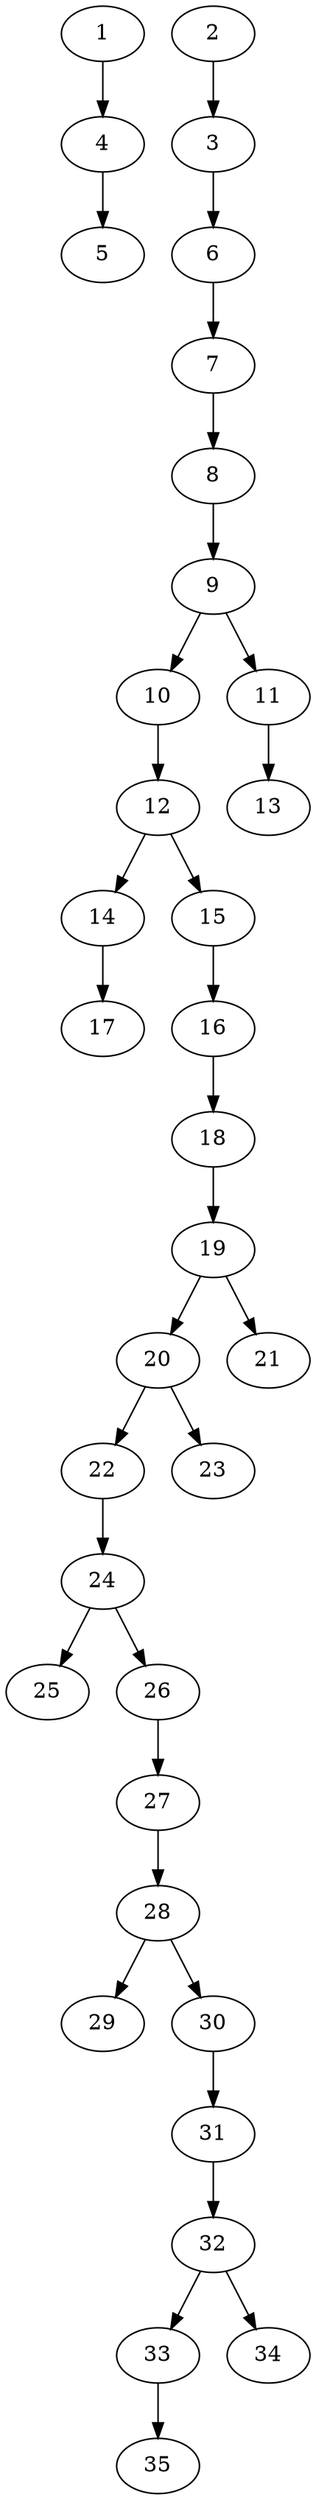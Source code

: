 // DAG automatically generated by daggen at Thu Oct  3 14:05:37 2019
// ./daggen --dot -n 35 --ccr 0.3 --fat 0.3 --regular 0.7 --density 0.5 --mindata 5242880 --maxdata 52428800 
digraph G {
  1 [size="134922240", alpha="0.10", expect_size="40476672"] 
  1 -> 4 [size ="40476672"]
  2 [size="156699307", alpha="0.19", expect_size="47009792"] 
  2 -> 3 [size ="47009792"]
  3 [size="148971520", alpha="0.18", expect_size="44691456"] 
  3 -> 6 [size ="44691456"]
  4 [size="113172480", alpha="0.03", expect_size="33951744"] 
  4 -> 5 [size ="33951744"]
  5 [size="115189760", alpha="0.15", expect_size="34556928"] 
  6 [size="61566293", alpha="0.14", expect_size="18469888"] 
  6 -> 7 [size ="18469888"]
  7 [size="64880640", alpha="0.05", expect_size="19464192"] 
  7 -> 8 [size ="19464192"]
  8 [size="146892800", alpha="0.04", expect_size="44067840"] 
  8 -> 9 [size ="44067840"]
  9 [size="37806080", alpha="0.15", expect_size="11341824"] 
  9 -> 10 [size ="11341824"]
  9 -> 11 [size ="11341824"]
  10 [size="88644267", alpha="0.14", expect_size="26593280"] 
  10 -> 12 [size ="26593280"]
  11 [size="97501867", alpha="0.17", expect_size="29250560"] 
  11 -> 13 [size ="29250560"]
  12 [size="22719147", alpha="0.01", expect_size="6815744"] 
  12 -> 14 [size ="6815744"]
  12 -> 15 [size ="6815744"]
  13 [size="169311573", alpha="0.18", expect_size="50793472"] 
  14 [size="156347733", alpha="0.06", expect_size="46904320"] 
  14 -> 17 [size ="46904320"]
  15 [size="20773547", alpha="0.19", expect_size="6232064"] 
  15 -> 16 [size ="6232064"]
  16 [size="139820373", alpha="0.06", expect_size="41946112"] 
  16 -> 18 [size ="41946112"]
  17 [size="89053867", alpha="0.18", expect_size="26716160"] 
  18 [size="129935360", alpha="0.17", expect_size="38980608"] 
  18 -> 19 [size ="38980608"]
  19 [size="159505067", alpha="0.01", expect_size="47851520"] 
  19 -> 20 [size ="47851520"]
  19 -> 21 [size ="47851520"]
  20 [size="122497707", alpha="0.13", expect_size="36749312"] 
  20 -> 22 [size ="36749312"]
  20 -> 23 [size ="36749312"]
  21 [size="77622613", alpha="0.19", expect_size="23286784"] 
  22 [size="50875733", alpha="0.04", expect_size="15262720"] 
  22 -> 24 [size ="15262720"]
  23 [size="60262400", alpha="0.05", expect_size="18078720"] 
  24 [size="43960320", alpha="0.19", expect_size="13188096"] 
  24 -> 25 [size ="13188096"]
  24 -> 26 [size ="13188096"]
  25 [size="87302827", alpha="0.05", expect_size="26190848"] 
  26 [size="79322453", alpha="0.17", expect_size="23796736"] 
  26 -> 27 [size ="23796736"]
  27 [size="126269440", alpha="0.14", expect_size="37880832"] 
  27 -> 28 [size ="37880832"]
  28 [size="112076800", alpha="0.08", expect_size="33623040"] 
  28 -> 29 [size ="33623040"]
  28 -> 30 [size ="33623040"]
  29 [size="90292907", alpha="0.05", expect_size="27087872"] 
  30 [size="94248960", alpha="0.11", expect_size="28274688"] 
  30 -> 31 [size ="28274688"]
  31 [size="35372373", alpha="0.06", expect_size="10611712"] 
  31 -> 32 [size ="10611712"]
  32 [size="31109120", alpha="0.03", expect_size="9332736"] 
  32 -> 33 [size ="9332736"]
  32 -> 34 [size ="9332736"]
  33 [size="63399253", alpha="0.19", expect_size="19019776"] 
  33 -> 35 [size ="19019776"]
  34 [size="106448213", alpha="0.12", expect_size="31934464"] 
  35 [size="98672640", alpha="0.06", expect_size="29601792"] 
}
